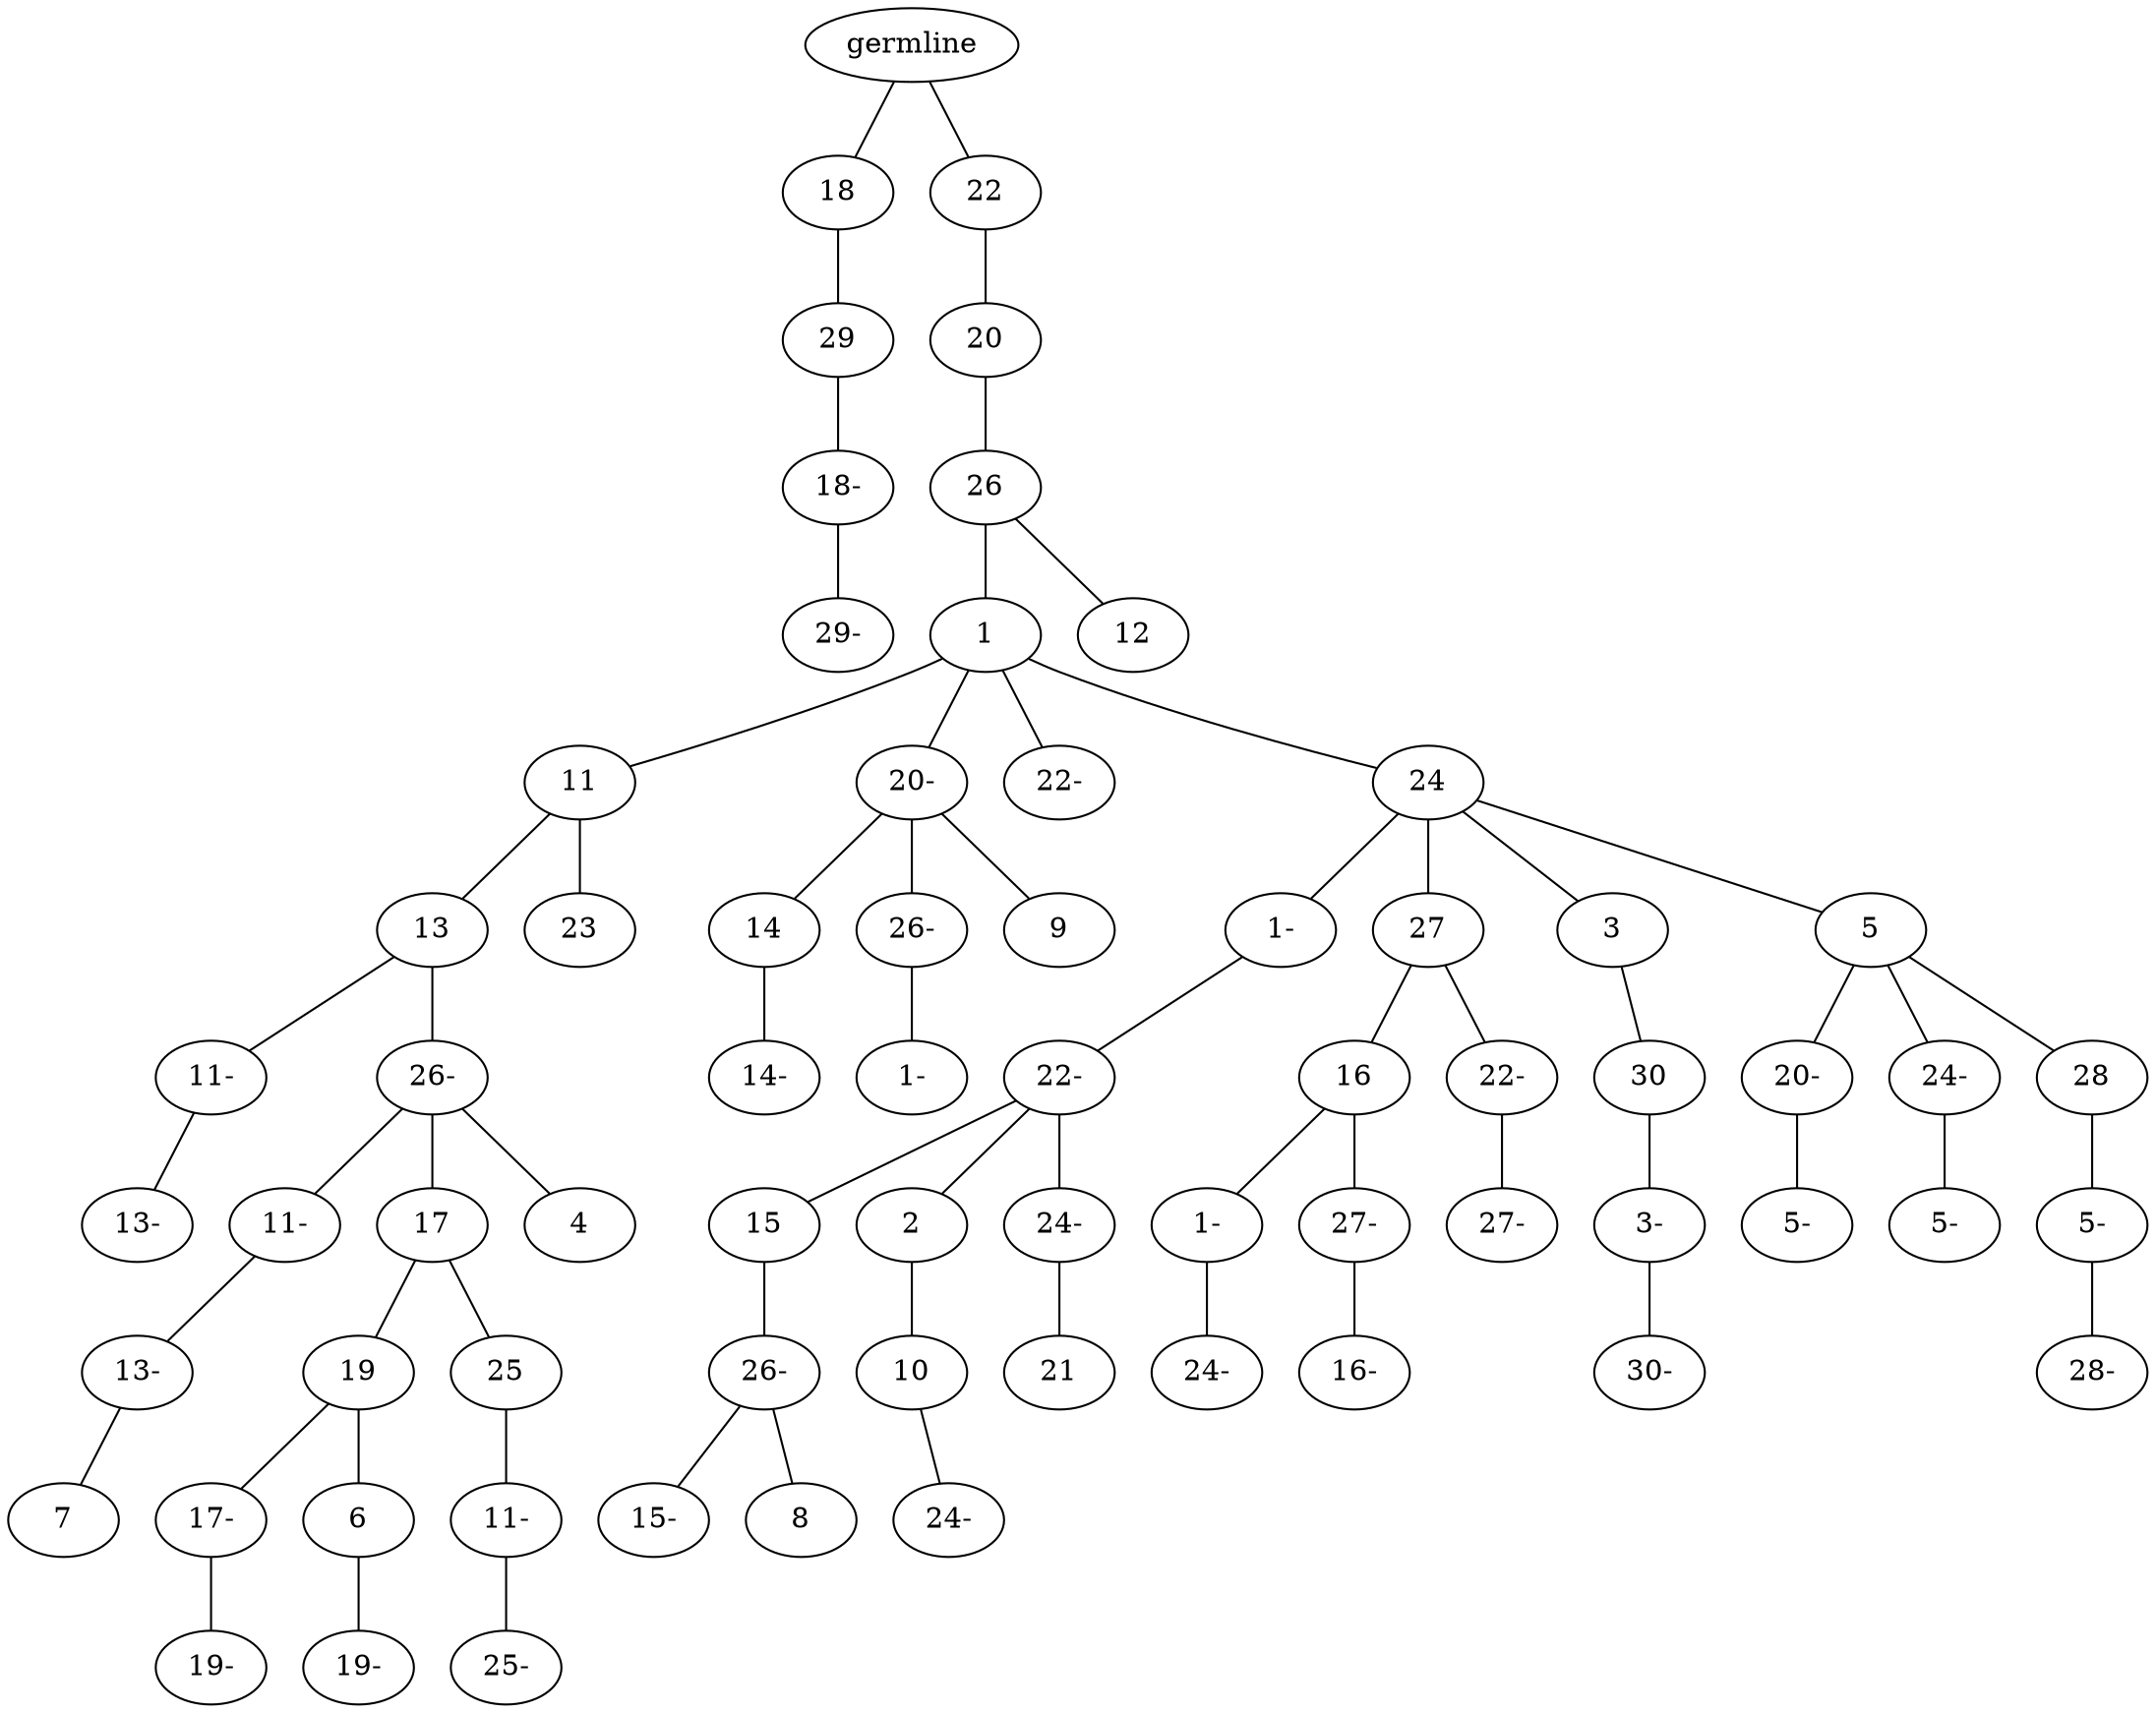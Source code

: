 graph tree {
    "140650879824272" [label="germline"];
    "140650879824560" [label="18"];
    "140650879824848" [label="29"];
    "140650879824224" [label="18-"];
    "140650879787456" [label="29-"];
    "140650879826192" [label="22"];
    "140650879824944" [label="20"];
    "140650879790432" [label="26"];
    "140650879764320" [label="1"];
    "140650879766240" [label="11"];
    "140650879764080" [label="13"];
    "140650879764800" [label="11-"];
    "140650879763360" [label="13-"];
    "140650879764656" [label="26-"];
    "140650879764368" [label="11-"];
    "140650879763264" [label="13-"];
    "140650879762784" [label="7"];
    "140650879763504" [label="17"];
    "140650879763648" [label="19"];
    "140650879762544" [label="17-"];
    "140650879740320" [label="19-"];
    "140650879762832" [label="6"];
    "140650879740128" [label="19-"];
    "140650879764464" [label="25"];
    "140650879739072" [label="11-"];
    "140650879738112" [label="25-"];
    "140650879763984" [label="4"];
    "140650879765472" [label="23"];
    "140650879764992" [label="20-"];
    "140650879765760" [label="14"];
    "140650879762640" [label="14-"];
    "140650879763792" [label="26-"];
    "140650879738832" [label="1-"];
    "140650879765568" [label="9"];
    "140650879763744" [label="22-"];
    "140650879763408" [label="24"];
    "140650879739696" [label="1-"];
    "140650879738544" [label="22-"];
    "140650879740800" [label="15"];
    "140650879741760" [label="26-"];
    "140650879741856" [label="15-"];
    "140650879741520" [label="8"];
    "140650879739840" [label="2"];
    "140650879739984" [label="10"];
    "140650879741424" [label="24-"];
    "140650879739552" [label="24-"];
    "140650879740560" [label="21"];
    "140650879737920" [label="27"];
    "140650879740368" [label="16"];
    "140650879740992" [label="1-"];
    "140650879825232" [label="24-"];
    "140650879740944" [label="27-"];
    "140650879741328" [label="16-"];
    "140650879739216" [label="22-"];
    "140650879737968" [label="27-"];
    "140650879739264" [label="3"];
    "140650879738592" [label="30"];
    "140650879741616" [label="3-"];
    "140650879740272" [label="30-"];
    "140650879740224" [label="5"];
    "140650879738688" [label="20-"];
    "140650879740848" [label="5-"];
    "140650879741808" [label="24-"];
    "140650879739168" [label="5-"];
    "140650879741040" [label="28"];
    "140650879738256" [label="5-"];
    "140650879707408" [label="28-"];
    "140650879766144" [label="12"];
    "140650879824272" -- "140650879824560";
    "140650879824272" -- "140650879826192";
    "140650879824560" -- "140650879824848";
    "140650879824848" -- "140650879824224";
    "140650879824224" -- "140650879787456";
    "140650879826192" -- "140650879824944";
    "140650879824944" -- "140650879790432";
    "140650879790432" -- "140650879764320";
    "140650879790432" -- "140650879766144";
    "140650879764320" -- "140650879766240";
    "140650879764320" -- "140650879764992";
    "140650879764320" -- "140650879763744";
    "140650879764320" -- "140650879763408";
    "140650879766240" -- "140650879764080";
    "140650879766240" -- "140650879765472";
    "140650879764080" -- "140650879764800";
    "140650879764080" -- "140650879764656";
    "140650879764800" -- "140650879763360";
    "140650879764656" -- "140650879764368";
    "140650879764656" -- "140650879763504";
    "140650879764656" -- "140650879763984";
    "140650879764368" -- "140650879763264";
    "140650879763264" -- "140650879762784";
    "140650879763504" -- "140650879763648";
    "140650879763504" -- "140650879764464";
    "140650879763648" -- "140650879762544";
    "140650879763648" -- "140650879762832";
    "140650879762544" -- "140650879740320";
    "140650879762832" -- "140650879740128";
    "140650879764464" -- "140650879739072";
    "140650879739072" -- "140650879738112";
    "140650879764992" -- "140650879765760";
    "140650879764992" -- "140650879763792";
    "140650879764992" -- "140650879765568";
    "140650879765760" -- "140650879762640";
    "140650879763792" -- "140650879738832";
    "140650879763408" -- "140650879739696";
    "140650879763408" -- "140650879737920";
    "140650879763408" -- "140650879739264";
    "140650879763408" -- "140650879740224";
    "140650879739696" -- "140650879738544";
    "140650879738544" -- "140650879740800";
    "140650879738544" -- "140650879739840";
    "140650879738544" -- "140650879739552";
    "140650879740800" -- "140650879741760";
    "140650879741760" -- "140650879741856";
    "140650879741760" -- "140650879741520";
    "140650879739840" -- "140650879739984";
    "140650879739984" -- "140650879741424";
    "140650879739552" -- "140650879740560";
    "140650879737920" -- "140650879740368";
    "140650879737920" -- "140650879739216";
    "140650879740368" -- "140650879740992";
    "140650879740368" -- "140650879740944";
    "140650879740992" -- "140650879825232";
    "140650879740944" -- "140650879741328";
    "140650879739216" -- "140650879737968";
    "140650879739264" -- "140650879738592";
    "140650879738592" -- "140650879741616";
    "140650879741616" -- "140650879740272";
    "140650879740224" -- "140650879738688";
    "140650879740224" -- "140650879741808";
    "140650879740224" -- "140650879741040";
    "140650879738688" -- "140650879740848";
    "140650879741808" -- "140650879739168";
    "140650879741040" -- "140650879738256";
    "140650879738256" -- "140650879707408";
}
